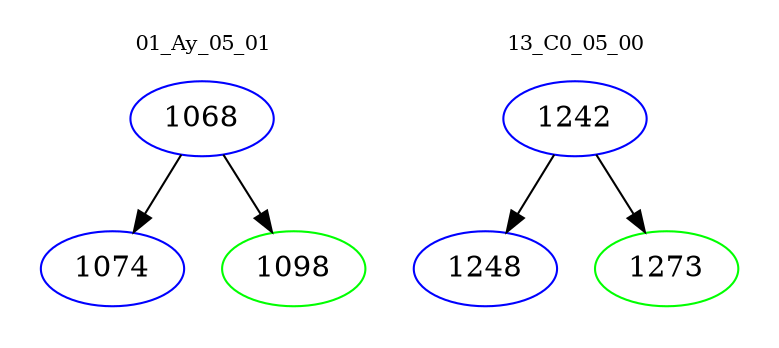 digraph{
subgraph cluster_0 {
color = white
label = "01_Ay_05_01";
fontsize=10;
T0_1068 [label="1068", color="blue"]
T0_1068 -> T0_1074 [color="black"]
T0_1074 [label="1074", color="blue"]
T0_1068 -> T0_1098 [color="black"]
T0_1098 [label="1098", color="green"]
}
subgraph cluster_1 {
color = white
label = "13_C0_05_00";
fontsize=10;
T1_1242 [label="1242", color="blue"]
T1_1242 -> T1_1248 [color="black"]
T1_1248 [label="1248", color="blue"]
T1_1242 -> T1_1273 [color="black"]
T1_1273 [label="1273", color="green"]
}
}
